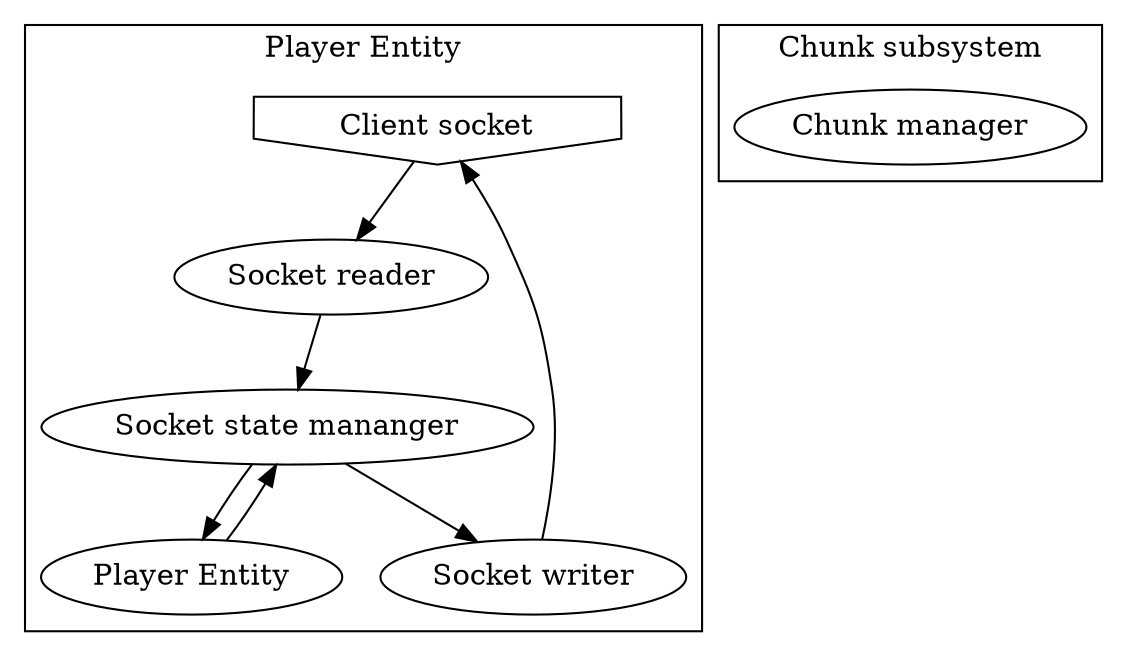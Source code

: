 digraph McEx {

  # Groups
  #player_process_group[label="Players process group\n(singleton, per world server)"];
  #shard_process_group_member[label="Shard member process group\n(multiple, one per shard)"];

  #player[label="Player entity process"];
  #player -> player_process_group [style=dotted];
  #player -> shard_process_group_member [style=dotted, arrowhead=vee];

  #a -> b [arrowhead=none];
  #b[label="Testing", shape=square];

  subgraph cluster_player_entity {
    label="Player Entity";

    socket [label="Client socket", shape=invhouse];
    socket_reader [label="Socket reader"];
    socket_writer [label="Socket writer"];
    socket_state_manager [label="Socket state mananger"];
    mcex_player_entity [label="Player Entity"];

    socket -> socket_reader;
    socket_writer -> socket;
    socket_state_manager -> socket_writer;
    socket_reader -> socket_state_manager;
    mcex_player_entity -> socket_state_manager;
    socket_state_manager -> mcex_player_entity;
  }

  subgraph cluster_chunk_subsystem {
    label="Chunk subsystem";

    chunk_manager [label="Chunk manager"];
  }
}
